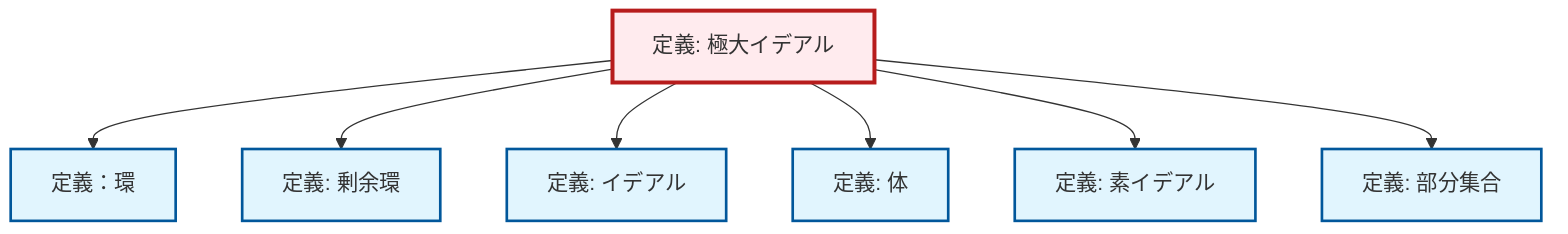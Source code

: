 graph TD
    classDef definition fill:#e1f5fe,stroke:#01579b,stroke-width:2px
    classDef theorem fill:#f3e5f5,stroke:#4a148c,stroke-width:2px
    classDef axiom fill:#fff3e0,stroke:#e65100,stroke-width:2px
    classDef example fill:#e8f5e9,stroke:#1b5e20,stroke-width:2px
    classDef current fill:#ffebee,stroke:#b71c1c,stroke-width:3px
    def-field["定義: 体"]:::definition
    def-prime-ideal["定義: 素イデアル"]:::definition
    def-ideal["定義: イデアル"]:::definition
    def-ring["定義：環"]:::definition
    def-subset["定義: 部分集合"]:::definition
    def-maximal-ideal["定義: 極大イデアル"]:::definition
    def-quotient-ring["定義: 剰余環"]:::definition
    def-maximal-ideal --> def-ring
    def-maximal-ideal --> def-quotient-ring
    def-maximal-ideal --> def-ideal
    def-maximal-ideal --> def-field
    def-maximal-ideal --> def-prime-ideal
    def-maximal-ideal --> def-subset
    class def-maximal-ideal current